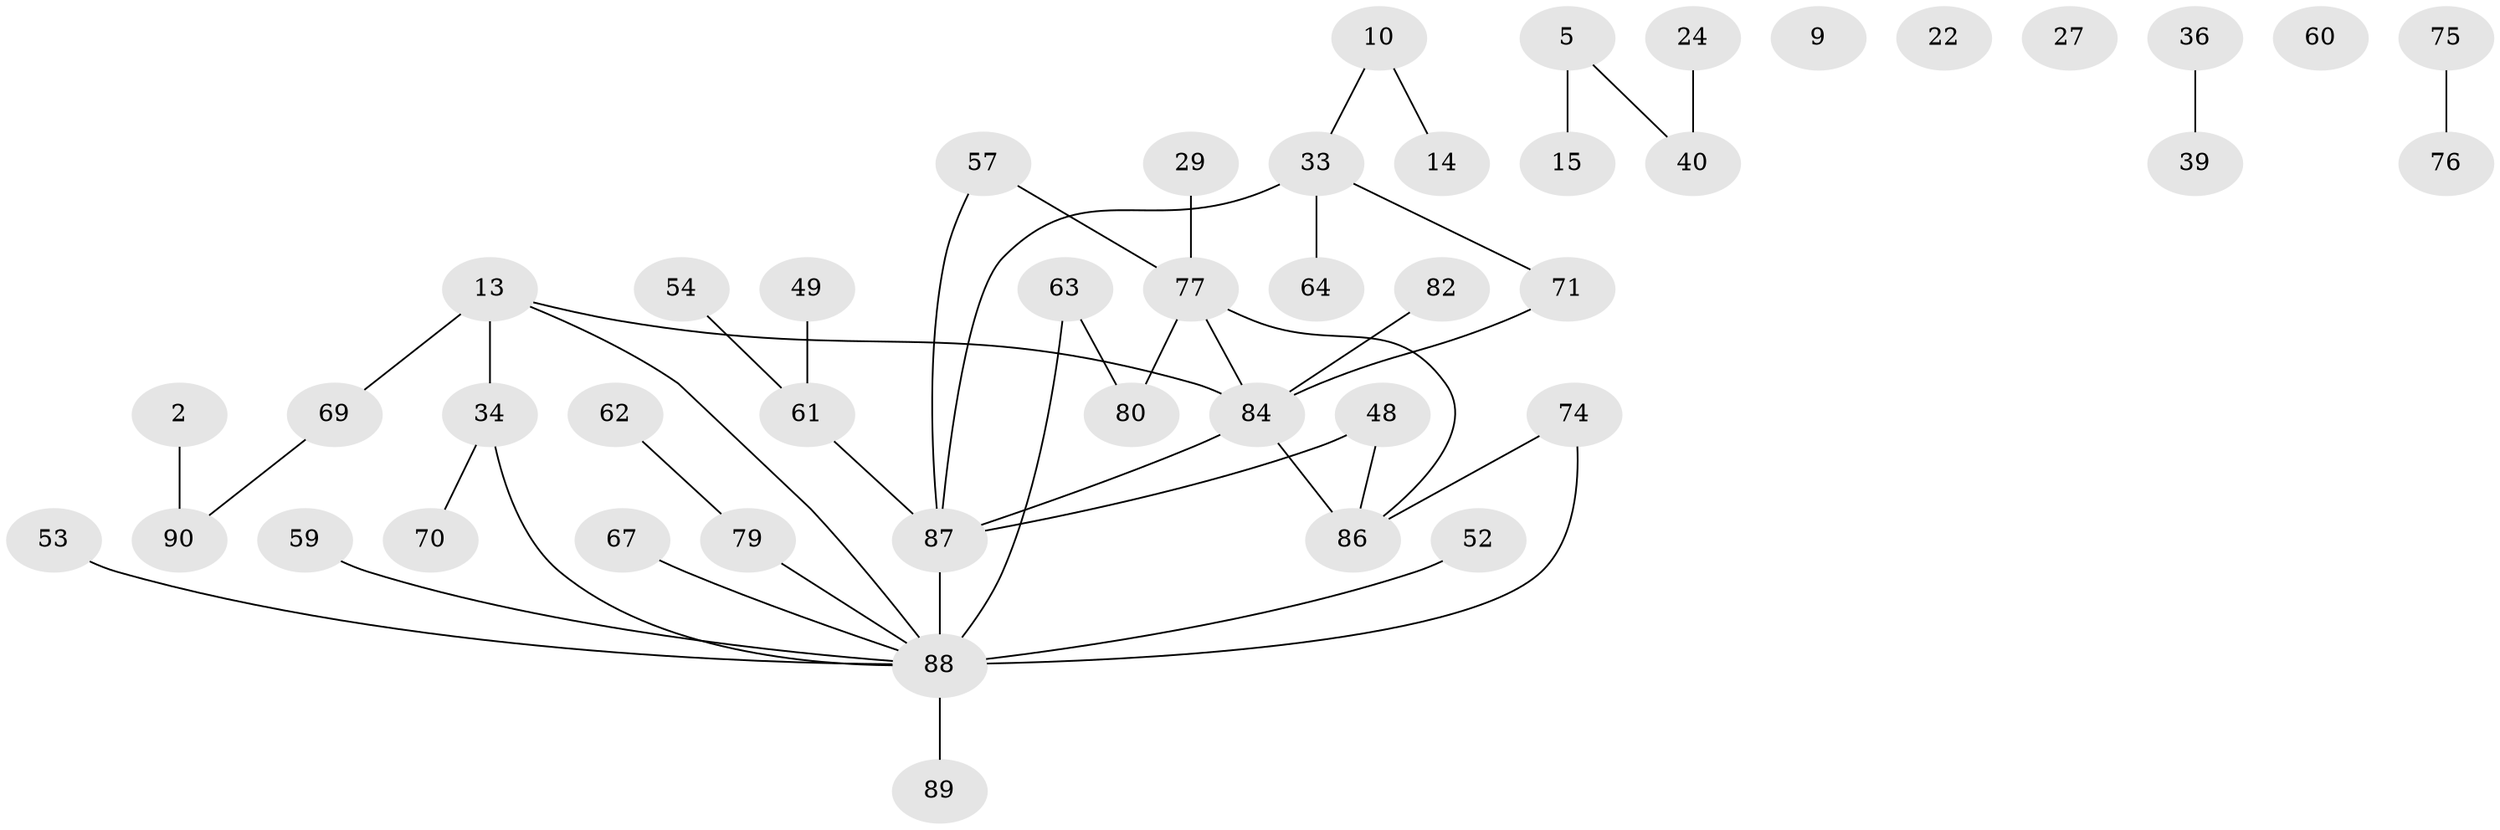 // original degree distribution, {4: 0.1, 1: 0.3111111111111111, 3: 0.24444444444444444, 2: 0.25555555555555554, 5: 0.022222222222222223, 0: 0.044444444444444446, 6: 0.011111111111111112, 8: 0.011111111111111112}
// Generated by graph-tools (version 1.1) at 2025/42/03/04/25 21:42:57]
// undirected, 45 vertices, 45 edges
graph export_dot {
graph [start="1"]
  node [color=gray90,style=filled];
  2;
  5;
  9;
  10;
  13;
  14;
  15;
  22;
  24;
  27;
  29;
  33;
  34 [super="+6"];
  36;
  39;
  40;
  48;
  49;
  52;
  53;
  54;
  57 [super="+47"];
  59;
  60;
  61 [super="+44+50"];
  62;
  63;
  64 [super="+7"];
  67;
  69;
  70;
  71;
  74 [super="+17+56"];
  75;
  76;
  77 [super="+26"];
  79 [super="+25"];
  80;
  82;
  84 [super="+65+41"];
  86 [super="+73"];
  87 [super="+55"];
  88 [super="+31+37+78+85+83"];
  89;
  90;
  2 -- 90;
  5 -- 15;
  5 -- 40;
  10 -- 14;
  10 -- 33;
  13 -- 34 [weight=2];
  13 -- 69;
  13 -- 88;
  13 -- 84;
  24 -- 40;
  29 -- 77;
  33 -- 64 [weight=2];
  33 -- 71;
  33 -- 87 [weight=2];
  34 -- 70;
  34 -- 88 [weight=2];
  36 -- 39;
  48 -- 87;
  48 -- 86;
  49 -- 61;
  52 -- 88;
  53 -- 88;
  54 -- 61;
  57 -- 77;
  57 -- 87;
  59 -- 88;
  61 -- 87 [weight=2];
  62 -- 79;
  63 -- 80;
  63 -- 88;
  67 -- 88;
  69 -- 90;
  71 -- 84;
  74 -- 88 [weight=3];
  74 -- 86;
  75 -- 76;
  77 -- 80;
  77 -- 86;
  77 -- 84;
  79 -- 88;
  82 -- 84;
  84 -- 87 [weight=2];
  84 -- 86;
  87 -- 88 [weight=3];
  88 -- 89;
}
